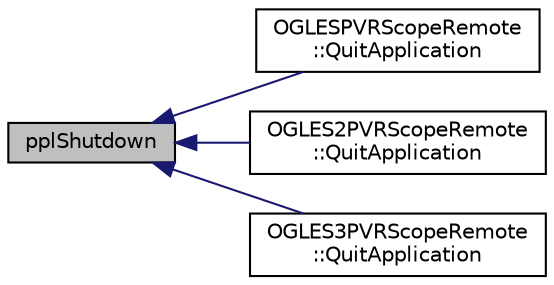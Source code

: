 digraph "pplShutdown"
{
  edge [fontname="Helvetica",fontsize="10",labelfontname="Helvetica",labelfontsize="10"];
  node [fontname="Helvetica",fontsize="10",shape=record];
  rankdir="LR";
  Node1 [label="pplShutdown",height=0.2,width=0.4,color="black", fillcolor="grey75", style="filled", fontcolor="black"];
  Node1 -> Node2 [dir="back",color="midnightblue",fontsize="10",style="solid"];
  Node2 [label="OGLESPVRScopeRemote\l::QuitApplication",height=0.2,width=0.4,color="black", fillcolor="white", style="filled",URL="$class_o_g_l_e_s_p_v_r_scope_remote.html#a13f0c7f112787dcf970b6cb92dff5d55"];
  Node1 -> Node3 [dir="back",color="midnightblue",fontsize="10",style="solid"];
  Node3 [label="OGLES2PVRScopeRemote\l::QuitApplication",height=0.2,width=0.4,color="black", fillcolor="white", style="filled",URL="$class_o_g_l_e_s2_p_v_r_scope_remote.html#acc20778b733d71af5dfd3dd17da916a8"];
  Node1 -> Node4 [dir="back",color="midnightblue",fontsize="10",style="solid"];
  Node4 [label="OGLES3PVRScopeRemote\l::QuitApplication",height=0.2,width=0.4,color="black", fillcolor="white", style="filled",URL="$class_o_g_l_e_s3_p_v_r_scope_remote.html#a2b3ce284a025db54d2ce0261d325e1a4"];
}
